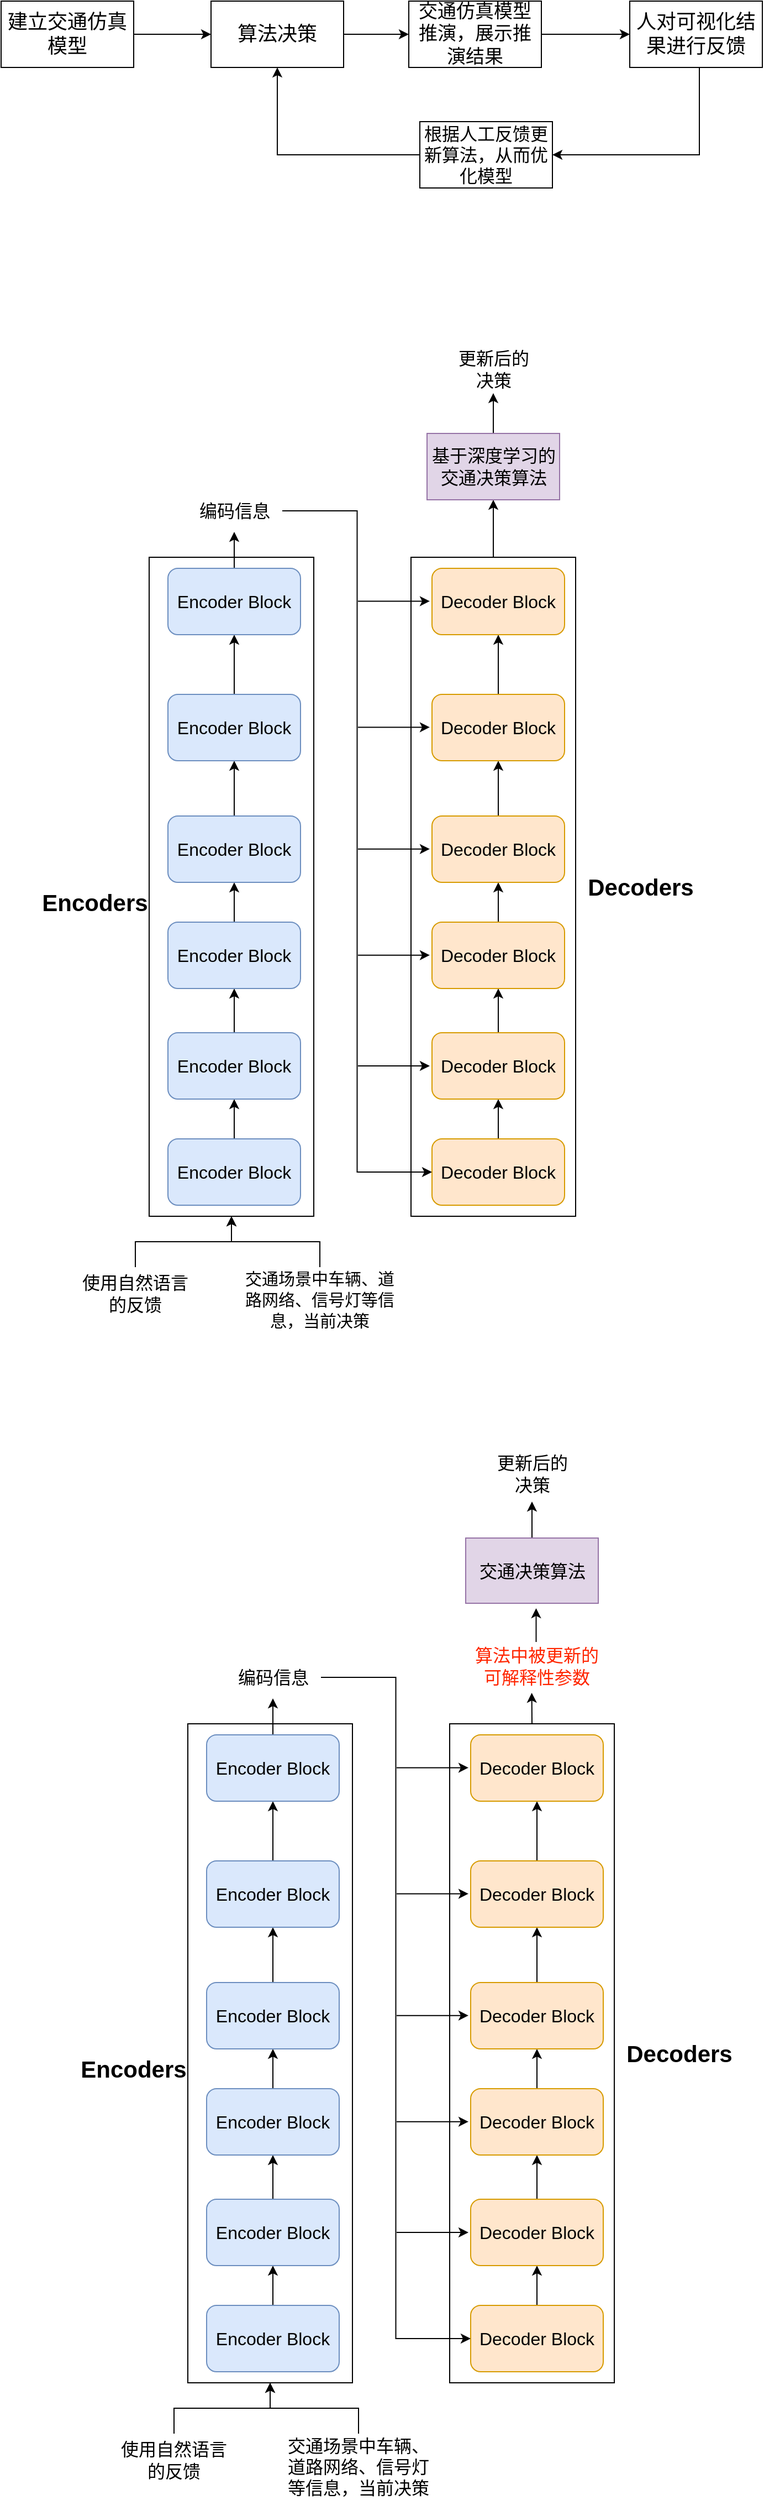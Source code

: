 <mxfile version="20.8.20" type="github">
  <diagram name="第 1 页" id="kj1M-bRNRRDU2jlIfBdu">
    <mxGraphModel dx="1152" dy="742" grid="0" gridSize="10" guides="1" tooltips="1" connect="1" arrows="1" fold="1" page="1" pageScale="1" pageWidth="827" pageHeight="1169" math="0" shadow="0">
      <root>
        <mxCell id="0" />
        <mxCell id="1" parent="0" />
        <mxCell id="dUawTV2lssQRrWlFkuC3-2" style="edgeStyle=orthogonalEdgeStyle;rounded=0;orthogonalLoop=1;jettySize=auto;html=1;" parent="1" source="dUawTV2lssQRrWlFkuC3-1" edge="1">
          <mxGeometry relative="1" as="geometry">
            <mxPoint x="210" y="240" as="targetPoint" />
          </mxGeometry>
        </mxCell>
        <mxCell id="dUawTV2lssQRrWlFkuC3-1" value="&lt;font style=&quot;font-size: 18px;&quot;&gt;建立交通仿真模型&lt;/font&gt;" style="rounded=0;whiteSpace=wrap;html=1;" parent="1" vertex="1">
          <mxGeometry x="20" y="210" width="120" height="60" as="geometry" />
        </mxCell>
        <mxCell id="dUawTV2lssQRrWlFkuC3-5" value="" style="edgeStyle=orthogonalEdgeStyle;rounded=0;orthogonalLoop=1;jettySize=auto;html=1;" parent="1" source="dUawTV2lssQRrWlFkuC3-3" target="dUawTV2lssQRrWlFkuC3-4" edge="1">
          <mxGeometry relative="1" as="geometry" />
        </mxCell>
        <mxCell id="dUawTV2lssQRrWlFkuC3-3" value="&lt;font style=&quot;font-size: 18px;&quot;&gt;算法决策&lt;/font&gt;" style="rounded=0;whiteSpace=wrap;html=1;" parent="1" vertex="1">
          <mxGeometry x="210" y="210" width="120" height="60" as="geometry" />
        </mxCell>
        <mxCell id="dUawTV2lssQRrWlFkuC3-7" value="" style="edgeStyle=orthogonalEdgeStyle;rounded=0;orthogonalLoop=1;jettySize=auto;html=1;" parent="1" source="dUawTV2lssQRrWlFkuC3-4" target="dUawTV2lssQRrWlFkuC3-6" edge="1">
          <mxGeometry relative="1" as="geometry" />
        </mxCell>
        <mxCell id="dUawTV2lssQRrWlFkuC3-4" value="&lt;font style=&quot;font-size: 17px;&quot;&gt;交通仿真模型推演，展示推演结果&lt;/font&gt;" style="rounded=0;whiteSpace=wrap;html=1;fontSize=17;" parent="1" vertex="1">
          <mxGeometry x="389" y="210" width="120" height="60" as="geometry" />
        </mxCell>
        <mxCell id="dUawTV2lssQRrWlFkuC3-14" style="edgeStyle=orthogonalEdgeStyle;rounded=0;orthogonalLoop=1;jettySize=auto;html=1;entryX=1;entryY=0.5;entryDx=0;entryDy=0;" parent="1" source="dUawTV2lssQRrWlFkuC3-6" target="dUawTV2lssQRrWlFkuC3-10" edge="1">
          <mxGeometry relative="1" as="geometry">
            <mxPoint x="615" y="364" as="targetPoint" />
            <Array as="points">
              <mxPoint x="652" y="349" />
            </Array>
          </mxGeometry>
        </mxCell>
        <mxCell id="dUawTV2lssQRrWlFkuC3-6" value="&lt;font style=&quot;font-size: 18px;&quot;&gt;人对可视化结果进行反馈&lt;/font&gt;" style="rounded=0;whiteSpace=wrap;html=1;" parent="1" vertex="1">
          <mxGeometry x="589" y="210" width="120" height="60" as="geometry" />
        </mxCell>
        <mxCell id="dUawTV2lssQRrWlFkuC3-13" style="edgeStyle=orthogonalEdgeStyle;rounded=0;orthogonalLoop=1;jettySize=auto;html=1;entryX=0.5;entryY=1;entryDx=0;entryDy=0;" parent="1" source="dUawTV2lssQRrWlFkuC3-10" target="dUawTV2lssQRrWlFkuC3-3" edge="1">
          <mxGeometry relative="1" as="geometry" />
        </mxCell>
        <mxCell id="dUawTV2lssQRrWlFkuC3-10" value="&lt;font style=&quot;font-size: 16px;&quot;&gt;根据人工反馈更新算法，从而优化模型&lt;/font&gt;" style="rounded=0;whiteSpace=wrap;html=1;" parent="1" vertex="1">
          <mxGeometry x="399" y="319" width="120" height="60" as="geometry" />
        </mxCell>
        <mxCell id="msFtBlupD_CS-FYrTxtx-6" value="" style="edgeStyle=orthogonalEdgeStyle;rounded=0;orthogonalLoop=1;jettySize=auto;html=1;fontSize=16;" parent="1" source="msFtBlupD_CS-FYrTxtx-1" target="msFtBlupD_CS-FYrTxtx-5" edge="1">
          <mxGeometry relative="1" as="geometry" />
        </mxCell>
        <mxCell id="msFtBlupD_CS-FYrTxtx-1" value="Encoder Block" style="rounded=1;whiteSpace=wrap;html=1;fontSize=16;fillColor=#dae8fc;strokeColor=#6c8ebf;" parent="1" vertex="1">
          <mxGeometry x="171" y="1239" width="120" height="60" as="geometry" />
        </mxCell>
        <mxCell id="msFtBlupD_CS-FYrTxtx-9" value="" style="edgeStyle=orthogonalEdgeStyle;rounded=0;orthogonalLoop=1;jettySize=auto;html=1;fontSize=16;" parent="1" source="msFtBlupD_CS-FYrTxtx-5" target="msFtBlupD_CS-FYrTxtx-8" edge="1">
          <mxGeometry relative="1" as="geometry" />
        </mxCell>
        <mxCell id="msFtBlupD_CS-FYrTxtx-5" value="Encoder Block" style="rounded=1;whiteSpace=wrap;html=1;fontSize=16;fillColor=#dae8fc;strokeColor=#6c8ebf;" parent="1" vertex="1">
          <mxGeometry x="171" y="1143" width="120" height="60" as="geometry" />
        </mxCell>
        <mxCell id="msFtBlupD_CS-FYrTxtx-11" value="" style="edgeStyle=orthogonalEdgeStyle;rounded=0;orthogonalLoop=1;jettySize=auto;html=1;fontSize=16;" parent="1" source="msFtBlupD_CS-FYrTxtx-8" target="msFtBlupD_CS-FYrTxtx-10" edge="1">
          <mxGeometry relative="1" as="geometry" />
        </mxCell>
        <mxCell id="msFtBlupD_CS-FYrTxtx-8" value="Encoder Block" style="rounded=1;whiteSpace=wrap;html=1;fontSize=16;fillColor=#dae8fc;strokeColor=#6c8ebf;" parent="1" vertex="1">
          <mxGeometry x="171" y="1043" width="120" height="60" as="geometry" />
        </mxCell>
        <mxCell id="msFtBlupD_CS-FYrTxtx-13" value="" style="edgeStyle=orthogonalEdgeStyle;rounded=0;orthogonalLoop=1;jettySize=auto;html=1;fontSize=16;" parent="1" source="msFtBlupD_CS-FYrTxtx-10" target="msFtBlupD_CS-FYrTxtx-12" edge="1">
          <mxGeometry relative="1" as="geometry" />
        </mxCell>
        <mxCell id="msFtBlupD_CS-FYrTxtx-10" value="Encoder Block" style="rounded=1;whiteSpace=wrap;html=1;fontSize=16;fillColor=#dae8fc;strokeColor=#6c8ebf;" parent="1" vertex="1">
          <mxGeometry x="171" y="947" width="120" height="60" as="geometry" />
        </mxCell>
        <mxCell id="msFtBlupD_CS-FYrTxtx-16" value="" style="edgeStyle=orthogonalEdgeStyle;rounded=0;orthogonalLoop=1;jettySize=auto;html=1;fontSize=16;" parent="1" source="msFtBlupD_CS-FYrTxtx-12" target="msFtBlupD_CS-FYrTxtx-15" edge="1">
          <mxGeometry relative="1" as="geometry" />
        </mxCell>
        <mxCell id="msFtBlupD_CS-FYrTxtx-12" value="Encoder Block" style="rounded=1;whiteSpace=wrap;html=1;fontSize=16;fillColor=#dae8fc;strokeColor=#6c8ebf;" parent="1" vertex="1">
          <mxGeometry x="171" y="837" width="120" height="60" as="geometry" />
        </mxCell>
        <mxCell id="msFtBlupD_CS-FYrTxtx-39" style="edgeStyle=orthogonalEdgeStyle;rounded=0;orthogonalLoop=1;jettySize=auto;html=1;fontSize=16;" parent="1" source="msFtBlupD_CS-FYrTxtx-15" target="msFtBlupD_CS-FYrTxtx-30" edge="1">
          <mxGeometry relative="1" as="geometry" />
        </mxCell>
        <mxCell id="msFtBlupD_CS-FYrTxtx-15" value="Encoder Block" style="rounded=1;whiteSpace=wrap;html=1;fontSize=16;fillColor=#dae8fc;strokeColor=#6c8ebf;" parent="1" vertex="1">
          <mxGeometry x="171" y="723" width="120" height="60" as="geometry" />
        </mxCell>
        <mxCell id="msFtBlupD_CS-FYrTxtx-19" value="" style="edgeStyle=orthogonalEdgeStyle;rounded=0;orthogonalLoop=1;jettySize=auto;html=1;fontSize=16;" parent="1" source="msFtBlupD_CS-FYrTxtx-17" target="msFtBlupD_CS-FYrTxtx-18" edge="1">
          <mxGeometry relative="1" as="geometry" />
        </mxCell>
        <mxCell id="msFtBlupD_CS-FYrTxtx-17" value="Decoder Block" style="rounded=1;whiteSpace=wrap;html=1;fontSize=16;fillColor=#ffe6cc;strokeColor=#d79b00;" parent="1" vertex="1">
          <mxGeometry x="410" y="1239" width="120" height="60" as="geometry" />
        </mxCell>
        <mxCell id="msFtBlupD_CS-FYrTxtx-21" value="" style="edgeStyle=orthogonalEdgeStyle;rounded=0;orthogonalLoop=1;jettySize=auto;html=1;fontSize=16;" parent="1" source="msFtBlupD_CS-FYrTxtx-18" target="msFtBlupD_CS-FYrTxtx-20" edge="1">
          <mxGeometry relative="1" as="geometry" />
        </mxCell>
        <mxCell id="msFtBlupD_CS-FYrTxtx-18" value="Decoder Block" style="rounded=1;whiteSpace=wrap;html=1;fontSize=16;fillColor=#ffe6cc;strokeColor=#d79b00;" parent="1" vertex="1">
          <mxGeometry x="410" y="1143" width="120" height="60" as="geometry" />
        </mxCell>
        <mxCell id="msFtBlupD_CS-FYrTxtx-23" value="" style="edgeStyle=orthogonalEdgeStyle;rounded=0;orthogonalLoop=1;jettySize=auto;html=1;fontSize=16;" parent="1" source="msFtBlupD_CS-FYrTxtx-20" target="msFtBlupD_CS-FYrTxtx-22" edge="1">
          <mxGeometry relative="1" as="geometry" />
        </mxCell>
        <mxCell id="msFtBlupD_CS-FYrTxtx-20" value="Decoder Block" style="rounded=1;whiteSpace=wrap;html=1;fontSize=16;fillColor=#ffe6cc;strokeColor=#d79b00;" parent="1" vertex="1">
          <mxGeometry x="410" y="1043" width="120" height="60" as="geometry" />
        </mxCell>
        <mxCell id="msFtBlupD_CS-FYrTxtx-25" value="" style="edgeStyle=orthogonalEdgeStyle;rounded=0;orthogonalLoop=1;jettySize=auto;html=1;fontSize=16;" parent="1" source="msFtBlupD_CS-FYrTxtx-22" target="msFtBlupD_CS-FYrTxtx-24" edge="1">
          <mxGeometry relative="1" as="geometry" />
        </mxCell>
        <mxCell id="msFtBlupD_CS-FYrTxtx-22" value="Decoder Block" style="rounded=1;whiteSpace=wrap;html=1;fontSize=16;fillColor=#ffe6cc;strokeColor=#d79b00;" parent="1" vertex="1">
          <mxGeometry x="410" y="947" width="120" height="60" as="geometry" />
        </mxCell>
        <mxCell id="msFtBlupD_CS-FYrTxtx-27" value="" style="edgeStyle=orthogonalEdgeStyle;rounded=0;orthogonalLoop=1;jettySize=auto;html=1;fontSize=16;" parent="1" source="msFtBlupD_CS-FYrTxtx-24" target="msFtBlupD_CS-FYrTxtx-26" edge="1">
          <mxGeometry relative="1" as="geometry" />
        </mxCell>
        <mxCell id="msFtBlupD_CS-FYrTxtx-24" value="Decoder Block" style="rounded=1;whiteSpace=wrap;html=1;fontSize=16;fillColor=#ffe6cc;strokeColor=#d79b00;" parent="1" vertex="1">
          <mxGeometry x="410" y="837" width="120" height="60" as="geometry" />
        </mxCell>
        <mxCell id="msFtBlupD_CS-FYrTxtx-26" value="Decoder Block" style="rounded=1;whiteSpace=wrap;html=1;fontSize=16;fillColor=#ffe6cc;strokeColor=#d79b00;" parent="1" vertex="1">
          <mxGeometry x="410" y="723" width="120" height="60" as="geometry" />
        </mxCell>
        <mxCell id="msFtBlupD_CS-FYrTxtx-37" style="edgeStyle=orthogonalEdgeStyle;rounded=0;orthogonalLoop=1;jettySize=auto;html=1;entryX=0;entryY=0.5;entryDx=0;entryDy=0;fontSize=16;" parent="1" source="msFtBlupD_CS-FYrTxtx-30" target="msFtBlupD_CS-FYrTxtx-17" edge="1">
          <mxGeometry relative="1" as="geometry" />
        </mxCell>
        <mxCell id="msFtBlupD_CS-FYrTxtx-30" value="编码信息" style="text;strokeColor=none;align=center;fillColor=none;html=1;verticalAlign=middle;whiteSpace=wrap;rounded=0;fontSize=16;" parent="1" vertex="1">
          <mxGeometry x="187.5" y="652" width="87" height="38" as="geometry" />
        </mxCell>
        <mxCell id="msFtBlupD_CS-FYrTxtx-32" value="" style="endArrow=classic;html=1;rounded=0;fontSize=16;" parent="1" edge="1">
          <mxGeometry width="50" height="50" relative="1" as="geometry">
            <mxPoint x="343" y="1173" as="sourcePoint" />
            <mxPoint x="408" y="1173" as="targetPoint" />
          </mxGeometry>
        </mxCell>
        <mxCell id="msFtBlupD_CS-FYrTxtx-33" value="" style="endArrow=classic;html=1;rounded=0;fontSize=16;" parent="1" edge="1">
          <mxGeometry width="50" height="50" relative="1" as="geometry">
            <mxPoint x="343" y="1072.83" as="sourcePoint" />
            <mxPoint x="408" y="1072.83" as="targetPoint" />
          </mxGeometry>
        </mxCell>
        <mxCell id="msFtBlupD_CS-FYrTxtx-34" value="" style="endArrow=classic;html=1;rounded=0;fontSize=16;" parent="1" edge="1">
          <mxGeometry width="50" height="50" relative="1" as="geometry">
            <mxPoint x="343" y="976.83" as="sourcePoint" />
            <mxPoint x="408" y="976.83" as="targetPoint" />
          </mxGeometry>
        </mxCell>
        <mxCell id="msFtBlupD_CS-FYrTxtx-35" value="" style="endArrow=classic;html=1;rounded=0;fontSize=16;" parent="1" edge="1">
          <mxGeometry width="50" height="50" relative="1" as="geometry">
            <mxPoint x="343" y="866.71" as="sourcePoint" />
            <mxPoint x="408" y="866.71" as="targetPoint" />
          </mxGeometry>
        </mxCell>
        <mxCell id="msFtBlupD_CS-FYrTxtx-36" value="" style="endArrow=classic;html=1;rounded=0;fontSize=16;" parent="1" edge="1">
          <mxGeometry width="50" height="50" relative="1" as="geometry">
            <mxPoint x="343" y="752.71" as="sourcePoint" />
            <mxPoint x="408" y="752.71" as="targetPoint" />
          </mxGeometry>
        </mxCell>
        <mxCell id="msFtBlupD_CS-FYrTxtx-40" value="" style="rounded=0;whiteSpace=wrap;html=1;fontSize=16;fillColor=none;" parent="1" vertex="1">
          <mxGeometry x="154" y="713" width="149" height="596" as="geometry" />
        </mxCell>
        <mxCell id="msFtBlupD_CS-FYrTxtx-59" value="" style="edgeStyle=orthogonalEdgeStyle;rounded=0;orthogonalLoop=1;jettySize=auto;html=1;fontSize=16;" parent="1" source="msFtBlupD_CS-FYrTxtx-42" target="msFtBlupD_CS-FYrTxtx-58" edge="1">
          <mxGeometry relative="1" as="geometry" />
        </mxCell>
        <mxCell id="msFtBlupD_CS-FYrTxtx-42" value="" style="rounded=0;whiteSpace=wrap;html=1;fontSize=16;fillColor=none;" parent="1" vertex="1">
          <mxGeometry x="391" y="713" width="149" height="596" as="geometry" />
        </mxCell>
        <mxCell id="msFtBlupD_CS-FYrTxtx-43" value="&lt;font style=&quot;font-size: 21px;&quot;&gt;&lt;b&gt;Encoders&lt;/b&gt;&lt;/font&gt;" style="text;strokeColor=none;align=center;fillColor=none;html=1;verticalAlign=middle;whiteSpace=wrap;rounded=0;fontSize=16;" parent="1" vertex="1">
          <mxGeometry x="56" y="987" width="98" height="76" as="geometry" />
        </mxCell>
        <mxCell id="msFtBlupD_CS-FYrTxtx-44" value="&lt;font style=&quot;font-size: 21px;&quot;&gt;&lt;b&gt;Decoders&lt;/b&gt;&lt;/font&gt;" style="text;strokeColor=none;align=center;fillColor=none;html=1;verticalAlign=middle;whiteSpace=wrap;rounded=0;fontSize=16;" parent="1" vertex="1">
          <mxGeometry x="550" y="973" width="98" height="76" as="geometry" />
        </mxCell>
        <mxCell id="msFtBlupD_CS-FYrTxtx-49" style="edgeStyle=orthogonalEdgeStyle;rounded=0;orthogonalLoop=1;jettySize=auto;html=1;entryX=0.5;entryY=1;entryDx=0;entryDy=0;fontSize=16;" parent="1" source="msFtBlupD_CS-FYrTxtx-47" target="msFtBlupD_CS-FYrTxtx-40" edge="1">
          <mxGeometry relative="1" as="geometry" />
        </mxCell>
        <mxCell id="msFtBlupD_CS-FYrTxtx-47" value="使用自然语言的反馈" style="text;strokeColor=none;align=center;fillColor=none;html=1;verticalAlign=middle;whiteSpace=wrap;rounded=0;fontSize=16;" parent="1" vertex="1">
          <mxGeometry x="87" y="1355" width="109" height="48" as="geometry" />
        </mxCell>
        <mxCell id="msFtBlupD_CS-FYrTxtx-52" style="edgeStyle=orthogonalEdgeStyle;rounded=0;orthogonalLoop=1;jettySize=auto;html=1;entryX=0.5;entryY=1;entryDx=0;entryDy=0;fontSize=16;" parent="1" source="msFtBlupD_CS-FYrTxtx-48" target="msFtBlupD_CS-FYrTxtx-40" edge="1">
          <mxGeometry relative="1" as="geometry" />
        </mxCell>
        <mxCell id="msFtBlupD_CS-FYrTxtx-48" value="&lt;font style=&quot;font-size: 15px;&quot;&gt;交通场景中车辆、道路网络、信号灯等信息，当前决策&lt;/font&gt;" style="text;strokeColor=none;align=center;fillColor=none;html=1;verticalAlign=middle;whiteSpace=wrap;rounded=0;fontSize=16;" parent="1" vertex="1">
          <mxGeometry x="239" y="1355" width="139" height="57" as="geometry" />
        </mxCell>
        <mxCell id="msFtBlupD_CS-FYrTxtx-61" style="edgeStyle=orthogonalEdgeStyle;rounded=0;orthogonalLoop=1;jettySize=auto;html=1;fontSize=16;" parent="1" source="msFtBlupD_CS-FYrTxtx-58" edge="1">
          <mxGeometry relative="1" as="geometry">
            <mxPoint x="465.5" y="564.552" as="targetPoint" />
          </mxGeometry>
        </mxCell>
        <mxCell id="msFtBlupD_CS-FYrTxtx-58" value="基于深度学习的交通决策算法" style="whiteSpace=wrap;html=1;fontSize=16;fillColor=#e1d5e7;rounded=0;strokeColor=#9673a6;" parent="1" vertex="1">
          <mxGeometry x="405.5" y="601" width="120" height="60" as="geometry" />
        </mxCell>
        <mxCell id="msFtBlupD_CS-FYrTxtx-60" value="更新后的决策" style="text;strokeColor=none;align=center;fillColor=none;html=1;verticalAlign=middle;whiteSpace=wrap;rounded=0;fontSize=16;" parent="1" vertex="1">
          <mxGeometry x="428.5" y="528" width="74" height="30" as="geometry" />
        </mxCell>
        <mxCell id="msFtBlupD_CS-FYrTxtx-62" value="" style="edgeStyle=orthogonalEdgeStyle;rounded=0;orthogonalLoop=1;jettySize=auto;html=1;fontSize=16;" parent="1" source="msFtBlupD_CS-FYrTxtx-63" target="msFtBlupD_CS-FYrTxtx-65" edge="1">
          <mxGeometry relative="1" as="geometry" />
        </mxCell>
        <mxCell id="msFtBlupD_CS-FYrTxtx-63" value="Encoder Block" style="rounded=1;whiteSpace=wrap;html=1;fontSize=16;fillColor=#dae8fc;strokeColor=#6c8ebf;" parent="1" vertex="1">
          <mxGeometry x="206" y="2294" width="120" height="60" as="geometry" />
        </mxCell>
        <mxCell id="msFtBlupD_CS-FYrTxtx-64" value="" style="edgeStyle=orthogonalEdgeStyle;rounded=0;orthogonalLoop=1;jettySize=auto;html=1;fontSize=16;" parent="1" source="msFtBlupD_CS-FYrTxtx-65" target="msFtBlupD_CS-FYrTxtx-67" edge="1">
          <mxGeometry relative="1" as="geometry" />
        </mxCell>
        <mxCell id="msFtBlupD_CS-FYrTxtx-65" value="Encoder Block" style="rounded=1;whiteSpace=wrap;html=1;fontSize=16;fillColor=#dae8fc;strokeColor=#6c8ebf;" parent="1" vertex="1">
          <mxGeometry x="206" y="2198" width="120" height="60" as="geometry" />
        </mxCell>
        <mxCell id="msFtBlupD_CS-FYrTxtx-66" value="" style="edgeStyle=orthogonalEdgeStyle;rounded=0;orthogonalLoop=1;jettySize=auto;html=1;fontSize=16;" parent="1" source="msFtBlupD_CS-FYrTxtx-67" target="msFtBlupD_CS-FYrTxtx-69" edge="1">
          <mxGeometry relative="1" as="geometry" />
        </mxCell>
        <mxCell id="msFtBlupD_CS-FYrTxtx-67" value="Encoder Block" style="rounded=1;whiteSpace=wrap;html=1;fontSize=16;fillColor=#dae8fc;strokeColor=#6c8ebf;" parent="1" vertex="1">
          <mxGeometry x="206" y="2098" width="120" height="60" as="geometry" />
        </mxCell>
        <mxCell id="msFtBlupD_CS-FYrTxtx-68" value="" style="edgeStyle=orthogonalEdgeStyle;rounded=0;orthogonalLoop=1;jettySize=auto;html=1;fontSize=16;" parent="1" source="msFtBlupD_CS-FYrTxtx-69" target="msFtBlupD_CS-FYrTxtx-71" edge="1">
          <mxGeometry relative="1" as="geometry" />
        </mxCell>
        <mxCell id="msFtBlupD_CS-FYrTxtx-69" value="Encoder Block" style="rounded=1;whiteSpace=wrap;html=1;fontSize=16;fillColor=#dae8fc;strokeColor=#6c8ebf;" parent="1" vertex="1">
          <mxGeometry x="206" y="2002" width="120" height="60" as="geometry" />
        </mxCell>
        <mxCell id="msFtBlupD_CS-FYrTxtx-70" value="" style="edgeStyle=orthogonalEdgeStyle;rounded=0;orthogonalLoop=1;jettySize=auto;html=1;fontSize=16;" parent="1" source="msFtBlupD_CS-FYrTxtx-71" target="msFtBlupD_CS-FYrTxtx-73" edge="1">
          <mxGeometry relative="1" as="geometry" />
        </mxCell>
        <mxCell id="msFtBlupD_CS-FYrTxtx-71" value="Encoder Block" style="rounded=1;whiteSpace=wrap;html=1;fontSize=16;fillColor=#dae8fc;strokeColor=#6c8ebf;" parent="1" vertex="1">
          <mxGeometry x="206" y="1892" width="120" height="60" as="geometry" />
        </mxCell>
        <mxCell id="msFtBlupD_CS-FYrTxtx-72" style="edgeStyle=orthogonalEdgeStyle;rounded=0;orthogonalLoop=1;jettySize=auto;html=1;fontSize=16;" parent="1" source="msFtBlupD_CS-FYrTxtx-73" target="msFtBlupD_CS-FYrTxtx-86" edge="1">
          <mxGeometry relative="1" as="geometry" />
        </mxCell>
        <mxCell id="msFtBlupD_CS-FYrTxtx-73" value="Encoder Block" style="rounded=1;whiteSpace=wrap;html=1;fontSize=16;fillColor=#dae8fc;strokeColor=#6c8ebf;" parent="1" vertex="1">
          <mxGeometry x="206" y="1778" width="120" height="60" as="geometry" />
        </mxCell>
        <mxCell id="msFtBlupD_CS-FYrTxtx-74" value="" style="edgeStyle=orthogonalEdgeStyle;rounded=0;orthogonalLoop=1;jettySize=auto;html=1;fontSize=16;" parent="1" source="msFtBlupD_CS-FYrTxtx-75" target="msFtBlupD_CS-FYrTxtx-77" edge="1">
          <mxGeometry relative="1" as="geometry" />
        </mxCell>
        <mxCell id="msFtBlupD_CS-FYrTxtx-75" value="Decoder Block" style="rounded=1;whiteSpace=wrap;html=1;fontSize=16;fillColor=#ffe6cc;strokeColor=#d79b00;" parent="1" vertex="1">
          <mxGeometry x="445" y="2294" width="120" height="60" as="geometry" />
        </mxCell>
        <mxCell id="msFtBlupD_CS-FYrTxtx-76" value="" style="edgeStyle=orthogonalEdgeStyle;rounded=0;orthogonalLoop=1;jettySize=auto;html=1;fontSize=16;" parent="1" source="msFtBlupD_CS-FYrTxtx-77" target="msFtBlupD_CS-FYrTxtx-79" edge="1">
          <mxGeometry relative="1" as="geometry" />
        </mxCell>
        <mxCell id="msFtBlupD_CS-FYrTxtx-77" value="Decoder Block" style="rounded=1;whiteSpace=wrap;html=1;fontSize=16;fillColor=#ffe6cc;strokeColor=#d79b00;" parent="1" vertex="1">
          <mxGeometry x="445" y="2198" width="120" height="60" as="geometry" />
        </mxCell>
        <mxCell id="msFtBlupD_CS-FYrTxtx-78" value="" style="edgeStyle=orthogonalEdgeStyle;rounded=0;orthogonalLoop=1;jettySize=auto;html=1;fontSize=16;" parent="1" source="msFtBlupD_CS-FYrTxtx-79" target="msFtBlupD_CS-FYrTxtx-81" edge="1">
          <mxGeometry relative="1" as="geometry" />
        </mxCell>
        <mxCell id="msFtBlupD_CS-FYrTxtx-79" value="Decoder Block" style="rounded=1;whiteSpace=wrap;html=1;fontSize=16;fillColor=#ffe6cc;strokeColor=#d79b00;" parent="1" vertex="1">
          <mxGeometry x="445" y="2098" width="120" height="60" as="geometry" />
        </mxCell>
        <mxCell id="msFtBlupD_CS-FYrTxtx-80" value="" style="edgeStyle=orthogonalEdgeStyle;rounded=0;orthogonalLoop=1;jettySize=auto;html=1;fontSize=16;" parent="1" source="msFtBlupD_CS-FYrTxtx-81" target="msFtBlupD_CS-FYrTxtx-83" edge="1">
          <mxGeometry relative="1" as="geometry" />
        </mxCell>
        <mxCell id="msFtBlupD_CS-FYrTxtx-81" value="Decoder Block" style="rounded=1;whiteSpace=wrap;html=1;fontSize=16;fillColor=#ffe6cc;strokeColor=#d79b00;" parent="1" vertex="1">
          <mxGeometry x="445" y="2002" width="120" height="60" as="geometry" />
        </mxCell>
        <mxCell id="msFtBlupD_CS-FYrTxtx-82" value="" style="edgeStyle=orthogonalEdgeStyle;rounded=0;orthogonalLoop=1;jettySize=auto;html=1;fontSize=16;" parent="1" source="msFtBlupD_CS-FYrTxtx-83" target="msFtBlupD_CS-FYrTxtx-84" edge="1">
          <mxGeometry relative="1" as="geometry" />
        </mxCell>
        <mxCell id="msFtBlupD_CS-FYrTxtx-83" value="Decoder Block" style="rounded=1;whiteSpace=wrap;html=1;fontSize=16;fillColor=#ffe6cc;strokeColor=#d79b00;" parent="1" vertex="1">
          <mxGeometry x="445" y="1892" width="120" height="60" as="geometry" />
        </mxCell>
        <mxCell id="msFtBlupD_CS-FYrTxtx-84" value="Decoder Block" style="rounded=1;whiteSpace=wrap;html=1;fontSize=16;fillColor=#ffe6cc;strokeColor=#d79b00;" parent="1" vertex="1">
          <mxGeometry x="445" y="1778" width="120" height="60" as="geometry" />
        </mxCell>
        <mxCell id="msFtBlupD_CS-FYrTxtx-85" style="edgeStyle=orthogonalEdgeStyle;rounded=0;orthogonalLoop=1;jettySize=auto;html=1;entryX=0;entryY=0.5;entryDx=0;entryDy=0;fontSize=16;" parent="1" source="msFtBlupD_CS-FYrTxtx-86" target="msFtBlupD_CS-FYrTxtx-75" edge="1">
          <mxGeometry relative="1" as="geometry" />
        </mxCell>
        <mxCell id="msFtBlupD_CS-FYrTxtx-86" value="编码信息" style="text;strokeColor=none;align=center;fillColor=none;html=1;verticalAlign=middle;whiteSpace=wrap;rounded=0;fontSize=16;" parent="1" vertex="1">
          <mxGeometry x="222.5" y="1707" width="87" height="38" as="geometry" />
        </mxCell>
        <mxCell id="msFtBlupD_CS-FYrTxtx-87" value="" style="endArrow=classic;html=1;rounded=0;fontSize=16;" parent="1" edge="1">
          <mxGeometry width="50" height="50" relative="1" as="geometry">
            <mxPoint x="378" y="2228" as="sourcePoint" />
            <mxPoint x="443" y="2228" as="targetPoint" />
          </mxGeometry>
        </mxCell>
        <mxCell id="msFtBlupD_CS-FYrTxtx-88" value="" style="endArrow=classic;html=1;rounded=0;fontSize=16;" parent="1" edge="1">
          <mxGeometry width="50" height="50" relative="1" as="geometry">
            <mxPoint x="378" y="2127.83" as="sourcePoint" />
            <mxPoint x="443" y="2127.83" as="targetPoint" />
          </mxGeometry>
        </mxCell>
        <mxCell id="msFtBlupD_CS-FYrTxtx-89" value="" style="endArrow=classic;html=1;rounded=0;fontSize=16;" parent="1" edge="1">
          <mxGeometry width="50" height="50" relative="1" as="geometry">
            <mxPoint x="378" y="2031.83" as="sourcePoint" />
            <mxPoint x="443" y="2031.83" as="targetPoint" />
          </mxGeometry>
        </mxCell>
        <mxCell id="msFtBlupD_CS-FYrTxtx-90" value="" style="endArrow=classic;html=1;rounded=0;fontSize=16;" parent="1" edge="1">
          <mxGeometry width="50" height="50" relative="1" as="geometry">
            <mxPoint x="378" y="1921.71" as="sourcePoint" />
            <mxPoint x="443" y="1921.71" as="targetPoint" />
          </mxGeometry>
        </mxCell>
        <mxCell id="msFtBlupD_CS-FYrTxtx-91" value="" style="endArrow=classic;html=1;rounded=0;fontSize=16;" parent="1" edge="1">
          <mxGeometry width="50" height="50" relative="1" as="geometry">
            <mxPoint x="378" y="1807.71" as="sourcePoint" />
            <mxPoint x="443" y="1807.71" as="targetPoint" />
          </mxGeometry>
        </mxCell>
        <mxCell id="msFtBlupD_CS-FYrTxtx-92" value="" style="rounded=0;whiteSpace=wrap;html=1;fontSize=16;fillColor=none;" parent="1" vertex="1">
          <mxGeometry x="189" y="1768" width="149" height="596" as="geometry" />
        </mxCell>
        <mxCell id="msFtBlupD_CS-FYrTxtx-105" style="edgeStyle=orthogonalEdgeStyle;rounded=0;orthogonalLoop=1;jettySize=auto;html=1;exitX=0.5;exitY=0;exitDx=0;exitDy=0;fontSize=16;" parent="1" source="msFtBlupD_CS-FYrTxtx-94" edge="1">
          <mxGeometry relative="1" as="geometry">
            <mxPoint x="500.294" y="1739.941" as="targetPoint" />
          </mxGeometry>
        </mxCell>
        <mxCell id="msFtBlupD_CS-FYrTxtx-94" value="" style="rounded=0;whiteSpace=wrap;html=1;fontSize=16;fillColor=none;" parent="1" vertex="1">
          <mxGeometry x="426" y="1768" width="149" height="596" as="geometry" />
        </mxCell>
        <mxCell id="msFtBlupD_CS-FYrTxtx-95" value="&lt;font style=&quot;font-size: 21px;&quot;&gt;&lt;b&gt;Encoders&lt;/b&gt;&lt;/font&gt;" style="text;strokeColor=none;align=center;fillColor=none;html=1;verticalAlign=middle;whiteSpace=wrap;rounded=0;fontSize=16;" parent="1" vertex="1">
          <mxGeometry x="91" y="2042" width="98" height="76" as="geometry" />
        </mxCell>
        <mxCell id="msFtBlupD_CS-FYrTxtx-96" value="&lt;font style=&quot;font-size: 21px;&quot;&gt;&lt;b&gt;Decoders&lt;/b&gt;&lt;/font&gt;" style="text;strokeColor=none;align=center;fillColor=none;html=1;verticalAlign=middle;whiteSpace=wrap;rounded=0;fontSize=16;" parent="1" vertex="1">
          <mxGeometry x="585" y="2028" width="98" height="76" as="geometry" />
        </mxCell>
        <mxCell id="msFtBlupD_CS-FYrTxtx-97" style="edgeStyle=orthogonalEdgeStyle;rounded=0;orthogonalLoop=1;jettySize=auto;html=1;entryX=0.5;entryY=1;entryDx=0;entryDy=0;fontSize=16;" parent="1" source="msFtBlupD_CS-FYrTxtx-98" target="msFtBlupD_CS-FYrTxtx-92" edge="1">
          <mxGeometry relative="1" as="geometry" />
        </mxCell>
        <mxCell id="msFtBlupD_CS-FYrTxtx-98" value="使用自然语言的反馈" style="text;strokeColor=none;align=center;fillColor=none;html=1;verticalAlign=middle;whiteSpace=wrap;rounded=0;fontSize=16;" parent="1" vertex="1">
          <mxGeometry x="122" y="2410" width="109" height="48" as="geometry" />
        </mxCell>
        <mxCell id="msFtBlupD_CS-FYrTxtx-99" style="edgeStyle=orthogonalEdgeStyle;rounded=0;orthogonalLoop=1;jettySize=auto;html=1;entryX=0.5;entryY=1;entryDx=0;entryDy=0;fontSize=16;" parent="1" source="msFtBlupD_CS-FYrTxtx-100" target="msFtBlupD_CS-FYrTxtx-92" edge="1">
          <mxGeometry relative="1" as="geometry" />
        </mxCell>
        <mxCell id="msFtBlupD_CS-FYrTxtx-100" value="交通场景中车辆、道路网络、信号灯等信息，当前决策" style="text;strokeColor=none;align=center;fillColor=none;html=1;verticalAlign=middle;whiteSpace=wrap;rounded=0;fontSize=16;" parent="1" vertex="1">
          <mxGeometry x="274" y="2410" width="139" height="59" as="geometry" />
        </mxCell>
        <mxCell id="msFtBlupD_CS-FYrTxtx-107" style="edgeStyle=orthogonalEdgeStyle;rounded=0;orthogonalLoop=1;jettySize=auto;html=1;fontSize=16;" parent="1" source="msFtBlupD_CS-FYrTxtx-102" edge="1">
          <mxGeometry relative="1" as="geometry">
            <mxPoint x="500.5" y="1567" as="targetPoint" />
          </mxGeometry>
        </mxCell>
        <mxCell id="msFtBlupD_CS-FYrTxtx-102" value="交通决策算法" style="whiteSpace=wrap;html=1;fontSize=16;fillColor=#e1d5e7;rounded=0;strokeColor=#9673a6;" parent="1" vertex="1">
          <mxGeometry x="440.5" y="1600" width="120" height="59" as="geometry" />
        </mxCell>
        <mxCell id="msFtBlupD_CS-FYrTxtx-103" value="更新后的决策" style="text;strokeColor=none;align=center;fillColor=none;html=1;verticalAlign=middle;whiteSpace=wrap;rounded=0;fontSize=16;" parent="1" vertex="1">
          <mxGeometry x="463.5" y="1527" width="74" height="30" as="geometry" />
        </mxCell>
        <mxCell id="msFtBlupD_CS-FYrTxtx-110" style="edgeStyle=orthogonalEdgeStyle;rounded=0;orthogonalLoop=1;jettySize=auto;html=1;fontSize=16;" parent="1" source="msFtBlupD_CS-FYrTxtx-104" edge="1">
          <mxGeometry relative="1" as="geometry">
            <mxPoint x="504.25" y="1663.471" as="targetPoint" />
          </mxGeometry>
        </mxCell>
        <mxCell id="msFtBlupD_CS-FYrTxtx-104" value="算法中被更新的可解释性参数" style="text;strokeColor=none;align=center;fillColor=none;html=1;verticalAlign=middle;whiteSpace=wrap;rounded=0;fontSize=16;fontColor=#ff2600;" parent="1" vertex="1">
          <mxGeometry x="443.5" y="1694" width="121.5" height="43" as="geometry" />
        </mxCell>
      </root>
    </mxGraphModel>
  </diagram>
</mxfile>
